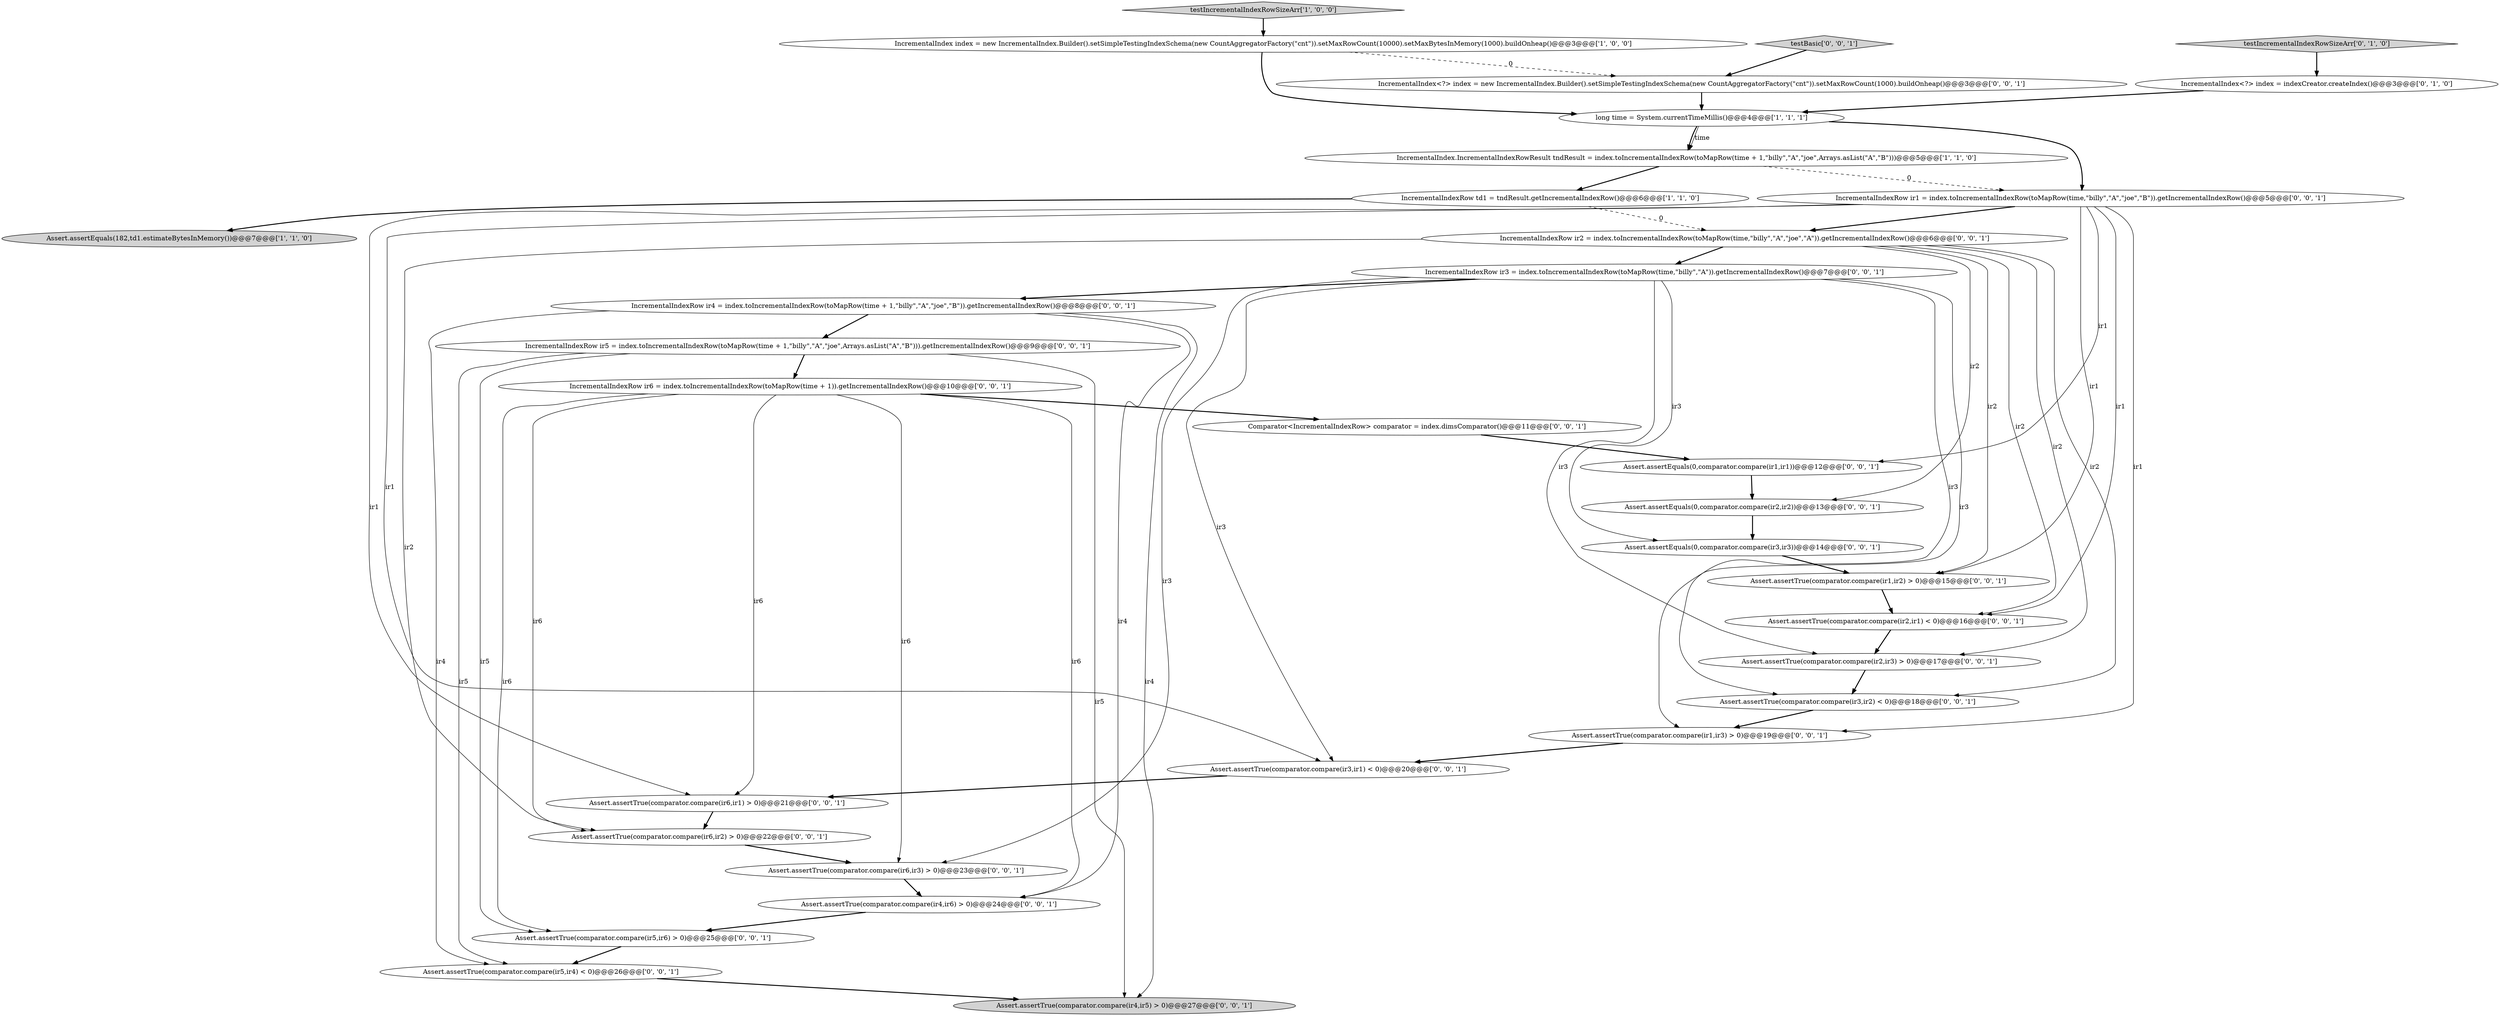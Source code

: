 digraph {
19 [style = filled, label = "Assert.assertTrue(comparator.compare(ir3,ir2) < 0)@@@18@@@['0', '0', '1']", fillcolor = white, shape = ellipse image = "AAA0AAABBB3BBB"];
26 [style = filled, label = "Assert.assertEquals(0,comparator.compare(ir3,ir3))@@@14@@@['0', '0', '1']", fillcolor = white, shape = ellipse image = "AAA0AAABBB3BBB"];
17 [style = filled, label = "Assert.assertTrue(comparator.compare(ir5,ir6) > 0)@@@25@@@['0', '0', '1']", fillcolor = white, shape = ellipse image = "AAA0AAABBB3BBB"];
4 [style = filled, label = "IncrementalIndex.IncrementalIndexRowResult tndResult = index.toIncrementalIndexRow(toMapRow(time + 1,\"billy\",\"A\",\"joe\",Arrays.asList(\"A\",\"B\")))@@@5@@@['1', '1', '0']", fillcolor = white, shape = ellipse image = "AAA0AAABBB1BBB"];
16 [style = filled, label = "Assert.assertTrue(comparator.compare(ir6,ir1) > 0)@@@21@@@['0', '0', '1']", fillcolor = white, shape = ellipse image = "AAA0AAABBB3BBB"];
30 [style = filled, label = "IncrementalIndexRow ir5 = index.toIncrementalIndexRow(toMapRow(time + 1,\"billy\",\"A\",\"joe\",Arrays.asList(\"A\",\"B\"))).getIncrementalIndexRow()@@@9@@@['0', '0', '1']", fillcolor = white, shape = ellipse image = "AAA0AAABBB3BBB"];
32 [style = filled, label = "testBasic['0', '0', '1']", fillcolor = lightgray, shape = diamond image = "AAA0AAABBB3BBB"];
3 [style = filled, label = "Assert.assertEquals(182,td1.estimateBytesInMemory())@@@7@@@['1', '1', '0']", fillcolor = lightgray, shape = ellipse image = "AAA0AAABBB1BBB"];
15 [style = filled, label = "IncrementalIndexRow ir2 = index.toIncrementalIndexRow(toMapRow(time,\"billy\",\"A\",\"joe\",\"A\")).getIncrementalIndexRow()@@@6@@@['0', '0', '1']", fillcolor = white, shape = ellipse image = "AAA0AAABBB3BBB"];
9 [style = filled, label = "Assert.assertTrue(comparator.compare(ir2,ir3) > 0)@@@17@@@['0', '0', '1']", fillcolor = white, shape = ellipse image = "AAA0AAABBB3BBB"];
23 [style = filled, label = "IncrementalIndexRow ir4 = index.toIncrementalIndexRow(toMapRow(time + 1,\"billy\",\"A\",\"joe\",\"B\")).getIncrementalIndexRow()@@@8@@@['0', '0', '1']", fillcolor = white, shape = ellipse image = "AAA0AAABBB3BBB"];
5 [style = filled, label = "IncrementalIndexRow td1 = tndResult.getIncrementalIndexRow()@@@6@@@['1', '1', '0']", fillcolor = white, shape = ellipse image = "AAA0AAABBB1BBB"];
8 [style = filled, label = "Assert.assertTrue(comparator.compare(ir4,ir6) > 0)@@@24@@@['0', '0', '1']", fillcolor = white, shape = ellipse image = "AAA0AAABBB3BBB"];
1 [style = filled, label = "IncrementalIndex index = new IncrementalIndex.Builder().setSimpleTestingIndexSchema(new CountAggregatorFactory(\"cnt\")).setMaxRowCount(10000).setMaxBytesInMemory(1000).buildOnheap()@@@3@@@['1', '0', '0']", fillcolor = white, shape = ellipse image = "AAA0AAABBB1BBB"];
11 [style = filled, label = "Comparator<IncrementalIndexRow> comparator = index.dimsComparator()@@@11@@@['0', '0', '1']", fillcolor = white, shape = ellipse image = "AAA0AAABBB3BBB"];
13 [style = filled, label = "Assert.assertTrue(comparator.compare(ir1,ir2) > 0)@@@15@@@['0', '0', '1']", fillcolor = white, shape = ellipse image = "AAA0AAABBB3BBB"];
2 [style = filled, label = "long time = System.currentTimeMillis()@@@4@@@['1', '1', '1']", fillcolor = white, shape = ellipse image = "AAA0AAABBB1BBB"];
20 [style = filled, label = "Assert.assertTrue(comparator.compare(ir2,ir1) < 0)@@@16@@@['0', '0', '1']", fillcolor = white, shape = ellipse image = "AAA0AAABBB3BBB"];
0 [style = filled, label = "testIncrementalIndexRowSizeArr['1', '0', '0']", fillcolor = lightgray, shape = diamond image = "AAA0AAABBB1BBB"];
10 [style = filled, label = "IncrementalIndex<?> index = new IncrementalIndex.Builder().setSimpleTestingIndexSchema(new CountAggregatorFactory(\"cnt\")).setMaxRowCount(1000).buildOnheap()@@@3@@@['0', '0', '1']", fillcolor = white, shape = ellipse image = "AAA0AAABBB3BBB"];
29 [style = filled, label = "Assert.assertTrue(comparator.compare(ir1,ir3) > 0)@@@19@@@['0', '0', '1']", fillcolor = white, shape = ellipse image = "AAA0AAABBB3BBB"];
25 [style = filled, label = "Assert.assertEquals(0,comparator.compare(ir2,ir2))@@@13@@@['0', '0', '1']", fillcolor = white, shape = ellipse image = "AAA0AAABBB3BBB"];
27 [style = filled, label = "Assert.assertTrue(comparator.compare(ir3,ir1) < 0)@@@20@@@['0', '0', '1']", fillcolor = white, shape = ellipse image = "AAA0AAABBB3BBB"];
14 [style = filled, label = "Assert.assertTrue(comparator.compare(ir5,ir4) < 0)@@@26@@@['0', '0', '1']", fillcolor = white, shape = ellipse image = "AAA0AAABBB3BBB"];
24 [style = filled, label = "IncrementalIndexRow ir3 = index.toIncrementalIndexRow(toMapRow(time,\"billy\",\"A\")).getIncrementalIndexRow()@@@7@@@['0', '0', '1']", fillcolor = white, shape = ellipse image = "AAA0AAABBB3BBB"];
21 [style = filled, label = "IncrementalIndexRow ir1 = index.toIncrementalIndexRow(toMapRow(time,\"billy\",\"A\",\"joe\",\"B\")).getIncrementalIndexRow()@@@5@@@['0', '0', '1']", fillcolor = white, shape = ellipse image = "AAA0AAABBB3BBB"];
18 [style = filled, label = "Assert.assertTrue(comparator.compare(ir6,ir2) > 0)@@@22@@@['0', '0', '1']", fillcolor = white, shape = ellipse image = "AAA0AAABBB3BBB"];
31 [style = filled, label = "Assert.assertTrue(comparator.compare(ir4,ir5) > 0)@@@27@@@['0', '0', '1']", fillcolor = lightgray, shape = ellipse image = "AAA0AAABBB3BBB"];
12 [style = filled, label = "Assert.assertEquals(0,comparator.compare(ir1,ir1))@@@12@@@['0', '0', '1']", fillcolor = white, shape = ellipse image = "AAA0AAABBB3BBB"];
7 [style = filled, label = "IncrementalIndex<?> index = indexCreator.createIndex()@@@3@@@['0', '1', '0']", fillcolor = white, shape = ellipse image = "AAA0AAABBB2BBB"];
28 [style = filled, label = "IncrementalIndexRow ir6 = index.toIncrementalIndexRow(toMapRow(time + 1)).getIncrementalIndexRow()@@@10@@@['0', '0', '1']", fillcolor = white, shape = ellipse image = "AAA0AAABBB3BBB"];
6 [style = filled, label = "testIncrementalIndexRowSizeArr['0', '1', '0']", fillcolor = lightgray, shape = diamond image = "AAA0AAABBB2BBB"];
22 [style = filled, label = "Assert.assertTrue(comparator.compare(ir6,ir3) > 0)@@@23@@@['0', '0', '1']", fillcolor = white, shape = ellipse image = "AAA0AAABBB3BBB"];
23->30 [style = bold, label=""];
2->4 [style = solid, label="time"];
15->19 [style = solid, label="ir2"];
12->25 [style = bold, label=""];
9->19 [style = bold, label=""];
23->14 [style = solid, label="ir4"];
30->31 [style = solid, label="ir5"];
29->27 [style = bold, label=""];
15->9 [style = solid, label="ir2"];
24->9 [style = solid, label="ir3"];
22->8 [style = bold, label=""];
2->4 [style = bold, label=""];
10->2 [style = bold, label=""];
11->12 [style = bold, label=""];
24->19 [style = solid, label="ir3"];
21->15 [style = bold, label=""];
26->13 [style = bold, label=""];
24->27 [style = solid, label="ir3"];
28->16 [style = solid, label="ir6"];
24->23 [style = bold, label=""];
28->18 [style = solid, label="ir6"];
18->22 [style = bold, label=""];
4->21 [style = dashed, label="0"];
30->17 [style = solid, label="ir5"];
16->18 [style = bold, label=""];
28->22 [style = solid, label="ir6"];
24->29 [style = solid, label="ir3"];
23->8 [style = solid, label="ir4"];
4->5 [style = bold, label=""];
25->26 [style = bold, label=""];
21->16 [style = solid, label="ir1"];
17->14 [style = bold, label=""];
21->20 [style = solid, label="ir1"];
15->24 [style = bold, label=""];
21->29 [style = solid, label="ir1"];
28->17 [style = solid, label="ir6"];
8->17 [style = bold, label=""];
15->25 [style = solid, label="ir2"];
0->1 [style = bold, label=""];
27->16 [style = bold, label=""];
30->14 [style = solid, label="ir5"];
15->13 [style = solid, label="ir2"];
24->26 [style = solid, label="ir3"];
14->31 [style = bold, label=""];
28->8 [style = solid, label="ir6"];
19->29 [style = bold, label=""];
21->27 [style = solid, label="ir1"];
32->10 [style = bold, label=""];
15->18 [style = solid, label="ir2"];
1->10 [style = dashed, label="0"];
30->28 [style = bold, label=""];
24->22 [style = solid, label="ir3"];
15->20 [style = solid, label="ir2"];
5->3 [style = bold, label=""];
20->9 [style = bold, label=""];
23->31 [style = solid, label="ir4"];
13->20 [style = bold, label=""];
6->7 [style = bold, label=""];
28->11 [style = bold, label=""];
21->13 [style = solid, label="ir1"];
1->2 [style = bold, label=""];
5->15 [style = dashed, label="0"];
2->21 [style = bold, label=""];
21->12 [style = solid, label="ir1"];
7->2 [style = bold, label=""];
}
